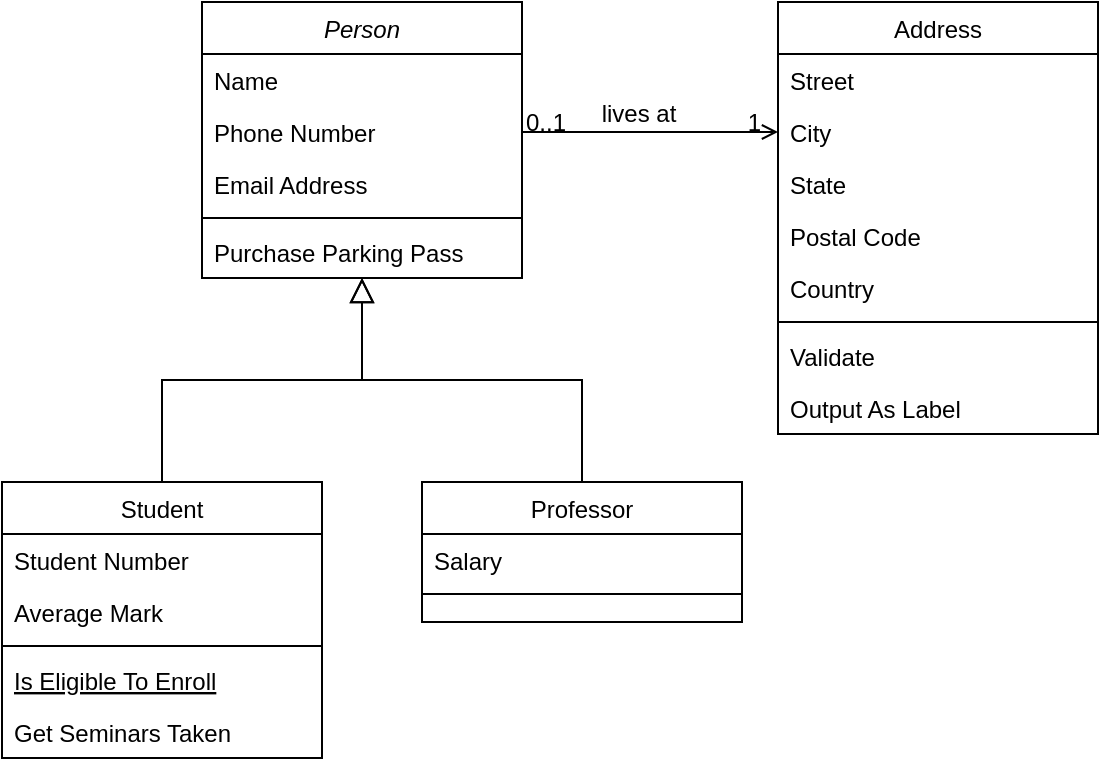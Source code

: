 <mxfile version="20.2.3" type="github" pages="3"><diagram id="C5RBs43oDa-KdzZeNtuy" name="Page-1"><mxGraphModel dx="768" dy="395" grid="1" gridSize="10" guides="1" tooltips="1" connect="1" arrows="1" fold="1" page="1" pageScale="1" pageWidth="827" pageHeight="1169" math="0" shadow="0"><root><mxCell id="WIyWlLk6GJQsqaUBKTNV-0"/><mxCell id="WIyWlLk6GJQsqaUBKTNV-1" parent="WIyWlLk6GJQsqaUBKTNV-0"/><mxCell id="zkfFHV4jXpPFQw0GAbJ--0" value="Person" style="swimlane;fontStyle=2;align=center;verticalAlign=top;childLayout=stackLayout;horizontal=1;startSize=26;horizontalStack=0;resizeParent=1;resizeLast=0;collapsible=1;marginBottom=0;rounded=0;shadow=0;strokeWidth=1;" parent="WIyWlLk6GJQsqaUBKTNV-1" vertex="1"><mxGeometry x="220" y="120" width="160" height="138" as="geometry"><mxRectangle x="230" y="140" width="160" height="26" as="alternateBounds"/></mxGeometry></mxCell><mxCell id="zkfFHV4jXpPFQw0GAbJ--1" value="Name" style="text;align=left;verticalAlign=top;spacingLeft=4;spacingRight=4;overflow=hidden;rotatable=0;points=[[0,0.5],[1,0.5]];portConstraint=eastwest;" parent="zkfFHV4jXpPFQw0GAbJ--0" vertex="1"><mxGeometry y="26" width="160" height="26" as="geometry"/></mxCell><mxCell id="zkfFHV4jXpPFQw0GAbJ--2" value="Phone Number" style="text;align=left;verticalAlign=top;spacingLeft=4;spacingRight=4;overflow=hidden;rotatable=0;points=[[0,0.5],[1,0.5]];portConstraint=eastwest;rounded=0;shadow=0;html=0;" parent="zkfFHV4jXpPFQw0GAbJ--0" vertex="1"><mxGeometry y="52" width="160" height="26" as="geometry"/></mxCell><mxCell id="zkfFHV4jXpPFQw0GAbJ--3" value="Email Address" style="text;align=left;verticalAlign=top;spacingLeft=4;spacingRight=4;overflow=hidden;rotatable=0;points=[[0,0.5],[1,0.5]];portConstraint=eastwest;rounded=0;shadow=0;html=0;" parent="zkfFHV4jXpPFQw0GAbJ--0" vertex="1"><mxGeometry y="78" width="160" height="26" as="geometry"/></mxCell><mxCell id="zkfFHV4jXpPFQw0GAbJ--4" value="" style="line;html=1;strokeWidth=1;align=left;verticalAlign=middle;spacingTop=-1;spacingLeft=3;spacingRight=3;rotatable=0;labelPosition=right;points=[];portConstraint=eastwest;" parent="zkfFHV4jXpPFQw0GAbJ--0" vertex="1"><mxGeometry y="104" width="160" height="8" as="geometry"/></mxCell><mxCell id="zkfFHV4jXpPFQw0GAbJ--5" value="Purchase Parking Pass" style="text;align=left;verticalAlign=top;spacingLeft=4;spacingRight=4;overflow=hidden;rotatable=0;points=[[0,0.5],[1,0.5]];portConstraint=eastwest;" parent="zkfFHV4jXpPFQw0GAbJ--0" vertex="1"><mxGeometry y="112" width="160" height="26" as="geometry"/></mxCell><mxCell id="zkfFHV4jXpPFQw0GAbJ--6" value="Student" style="swimlane;fontStyle=0;align=center;verticalAlign=top;childLayout=stackLayout;horizontal=1;startSize=26;horizontalStack=0;resizeParent=1;resizeLast=0;collapsible=1;marginBottom=0;rounded=0;shadow=0;strokeWidth=1;" parent="WIyWlLk6GJQsqaUBKTNV-1" vertex="1"><mxGeometry x="120" y="360" width="160" height="138" as="geometry"><mxRectangle x="130" y="380" width="160" height="26" as="alternateBounds"/></mxGeometry></mxCell><mxCell id="zkfFHV4jXpPFQw0GAbJ--7" value="Student Number" style="text;align=left;verticalAlign=top;spacingLeft=4;spacingRight=4;overflow=hidden;rotatable=0;points=[[0,0.5],[1,0.5]];portConstraint=eastwest;" parent="zkfFHV4jXpPFQw0GAbJ--6" vertex="1"><mxGeometry y="26" width="160" height="26" as="geometry"/></mxCell><mxCell id="zkfFHV4jXpPFQw0GAbJ--8" value="Average Mark" style="text;align=left;verticalAlign=top;spacingLeft=4;spacingRight=4;overflow=hidden;rotatable=0;points=[[0,0.5],[1,0.5]];portConstraint=eastwest;rounded=0;shadow=0;html=0;" parent="zkfFHV4jXpPFQw0GAbJ--6" vertex="1"><mxGeometry y="52" width="160" height="26" as="geometry"/></mxCell><mxCell id="zkfFHV4jXpPFQw0GAbJ--9" value="" style="line;html=1;strokeWidth=1;align=left;verticalAlign=middle;spacingTop=-1;spacingLeft=3;spacingRight=3;rotatable=0;labelPosition=right;points=[];portConstraint=eastwest;" parent="zkfFHV4jXpPFQw0GAbJ--6" vertex="1"><mxGeometry y="78" width="160" height="8" as="geometry"/></mxCell><mxCell id="zkfFHV4jXpPFQw0GAbJ--10" value="Is Eligible To Enroll" style="text;align=left;verticalAlign=top;spacingLeft=4;spacingRight=4;overflow=hidden;rotatable=0;points=[[0,0.5],[1,0.5]];portConstraint=eastwest;fontStyle=4" parent="zkfFHV4jXpPFQw0GAbJ--6" vertex="1"><mxGeometry y="86" width="160" height="26" as="geometry"/></mxCell><mxCell id="zkfFHV4jXpPFQw0GAbJ--11" value="Get Seminars Taken" style="text;align=left;verticalAlign=top;spacingLeft=4;spacingRight=4;overflow=hidden;rotatable=0;points=[[0,0.5],[1,0.5]];portConstraint=eastwest;" parent="zkfFHV4jXpPFQw0GAbJ--6" vertex="1"><mxGeometry y="112" width="160" height="26" as="geometry"/></mxCell><mxCell id="zkfFHV4jXpPFQw0GAbJ--12" value="" style="endArrow=block;endSize=10;endFill=0;shadow=0;strokeWidth=1;rounded=0;edgeStyle=elbowEdgeStyle;elbow=vertical;" parent="WIyWlLk6GJQsqaUBKTNV-1" source="zkfFHV4jXpPFQw0GAbJ--6" target="zkfFHV4jXpPFQw0GAbJ--0" edge="1"><mxGeometry width="160" relative="1" as="geometry"><mxPoint x="200" y="203" as="sourcePoint"/><mxPoint x="200" y="203" as="targetPoint"/></mxGeometry></mxCell><mxCell id="zkfFHV4jXpPFQw0GAbJ--13" value="Professor" style="swimlane;fontStyle=0;align=center;verticalAlign=top;childLayout=stackLayout;horizontal=1;startSize=26;horizontalStack=0;resizeParent=1;resizeLast=0;collapsible=1;marginBottom=0;rounded=0;shadow=0;strokeWidth=1;" parent="WIyWlLk6GJQsqaUBKTNV-1" vertex="1"><mxGeometry x="330" y="360" width="160" height="70" as="geometry"><mxRectangle x="340" y="380" width="170" height="26" as="alternateBounds"/></mxGeometry></mxCell><mxCell id="zkfFHV4jXpPFQw0GAbJ--14" value="Salary" style="text;align=left;verticalAlign=top;spacingLeft=4;spacingRight=4;overflow=hidden;rotatable=0;points=[[0,0.5],[1,0.5]];portConstraint=eastwest;" parent="zkfFHV4jXpPFQw0GAbJ--13" vertex="1"><mxGeometry y="26" width="160" height="26" as="geometry"/></mxCell><mxCell id="zkfFHV4jXpPFQw0GAbJ--15" value="" style="line;html=1;strokeWidth=1;align=left;verticalAlign=middle;spacingTop=-1;spacingLeft=3;spacingRight=3;rotatable=0;labelPosition=right;points=[];portConstraint=eastwest;" parent="zkfFHV4jXpPFQw0GAbJ--13" vertex="1"><mxGeometry y="52" width="160" height="8" as="geometry"/></mxCell><mxCell id="zkfFHV4jXpPFQw0GAbJ--16" value="" style="endArrow=block;endSize=10;endFill=0;shadow=0;strokeWidth=1;rounded=0;edgeStyle=elbowEdgeStyle;elbow=vertical;" parent="WIyWlLk6GJQsqaUBKTNV-1" source="zkfFHV4jXpPFQw0GAbJ--13" target="zkfFHV4jXpPFQw0GAbJ--0" edge="1"><mxGeometry width="160" relative="1" as="geometry"><mxPoint x="210" y="373" as="sourcePoint"/><mxPoint x="310" y="271" as="targetPoint"/></mxGeometry></mxCell><mxCell id="zkfFHV4jXpPFQw0GAbJ--17" value="Address" style="swimlane;fontStyle=0;align=center;verticalAlign=top;childLayout=stackLayout;horizontal=1;startSize=26;horizontalStack=0;resizeParent=1;resizeLast=0;collapsible=1;marginBottom=0;rounded=0;shadow=0;strokeWidth=1;" parent="WIyWlLk6GJQsqaUBKTNV-1" vertex="1"><mxGeometry x="508" y="120" width="160" height="216" as="geometry"><mxRectangle x="550" y="140" width="160" height="26" as="alternateBounds"/></mxGeometry></mxCell><mxCell id="zkfFHV4jXpPFQw0GAbJ--18" value="Street" style="text;align=left;verticalAlign=top;spacingLeft=4;spacingRight=4;overflow=hidden;rotatable=0;points=[[0,0.5],[1,0.5]];portConstraint=eastwest;" parent="zkfFHV4jXpPFQw0GAbJ--17" vertex="1"><mxGeometry y="26" width="160" height="26" as="geometry"/></mxCell><mxCell id="zkfFHV4jXpPFQw0GAbJ--19" value="City" style="text;align=left;verticalAlign=top;spacingLeft=4;spacingRight=4;overflow=hidden;rotatable=0;points=[[0,0.5],[1,0.5]];portConstraint=eastwest;rounded=0;shadow=0;html=0;" parent="zkfFHV4jXpPFQw0GAbJ--17" vertex="1"><mxGeometry y="52" width="160" height="26" as="geometry"/></mxCell><mxCell id="zkfFHV4jXpPFQw0GAbJ--20" value="State" style="text;align=left;verticalAlign=top;spacingLeft=4;spacingRight=4;overflow=hidden;rotatable=0;points=[[0,0.5],[1,0.5]];portConstraint=eastwest;rounded=0;shadow=0;html=0;" parent="zkfFHV4jXpPFQw0GAbJ--17" vertex="1"><mxGeometry y="78" width="160" height="26" as="geometry"/></mxCell><mxCell id="zkfFHV4jXpPFQw0GAbJ--21" value="Postal Code" style="text;align=left;verticalAlign=top;spacingLeft=4;spacingRight=4;overflow=hidden;rotatable=0;points=[[0,0.5],[1,0.5]];portConstraint=eastwest;rounded=0;shadow=0;html=0;" parent="zkfFHV4jXpPFQw0GAbJ--17" vertex="1"><mxGeometry y="104" width="160" height="26" as="geometry"/></mxCell><mxCell id="zkfFHV4jXpPFQw0GAbJ--22" value="Country" style="text;align=left;verticalAlign=top;spacingLeft=4;spacingRight=4;overflow=hidden;rotatable=0;points=[[0,0.5],[1,0.5]];portConstraint=eastwest;rounded=0;shadow=0;html=0;" parent="zkfFHV4jXpPFQw0GAbJ--17" vertex="1"><mxGeometry y="130" width="160" height="26" as="geometry"/></mxCell><mxCell id="zkfFHV4jXpPFQw0GAbJ--23" value="" style="line;html=1;strokeWidth=1;align=left;verticalAlign=middle;spacingTop=-1;spacingLeft=3;spacingRight=3;rotatable=0;labelPosition=right;points=[];portConstraint=eastwest;" parent="zkfFHV4jXpPFQw0GAbJ--17" vertex="1"><mxGeometry y="156" width="160" height="8" as="geometry"/></mxCell><mxCell id="zkfFHV4jXpPFQw0GAbJ--24" value="Validate" style="text;align=left;verticalAlign=top;spacingLeft=4;spacingRight=4;overflow=hidden;rotatable=0;points=[[0,0.5],[1,0.5]];portConstraint=eastwest;" parent="zkfFHV4jXpPFQw0GAbJ--17" vertex="1"><mxGeometry y="164" width="160" height="26" as="geometry"/></mxCell><mxCell id="zkfFHV4jXpPFQw0GAbJ--25" value="Output As Label" style="text;align=left;verticalAlign=top;spacingLeft=4;spacingRight=4;overflow=hidden;rotatable=0;points=[[0,0.5],[1,0.5]];portConstraint=eastwest;" parent="zkfFHV4jXpPFQw0GAbJ--17" vertex="1"><mxGeometry y="190" width="160" height="26" as="geometry"/></mxCell><mxCell id="zkfFHV4jXpPFQw0GAbJ--26" value="" style="endArrow=open;shadow=0;strokeWidth=1;rounded=0;endFill=1;edgeStyle=elbowEdgeStyle;elbow=vertical;entryX=0;entryY=0.5;entryDx=0;entryDy=0;" parent="WIyWlLk6GJQsqaUBKTNV-1" source="zkfFHV4jXpPFQw0GAbJ--0" target="zkfFHV4jXpPFQw0GAbJ--19" edge="1"><mxGeometry x="0.5" y="41" relative="1" as="geometry"><mxPoint x="380" y="192" as="sourcePoint"/><mxPoint x="540" y="192" as="targetPoint"/><mxPoint x="-40" y="32" as="offset"/></mxGeometry></mxCell><mxCell id="zkfFHV4jXpPFQw0GAbJ--27" value="0..1" style="resizable=0;align=left;verticalAlign=bottom;labelBackgroundColor=none;fontSize=12;" parent="zkfFHV4jXpPFQw0GAbJ--26" connectable="0" vertex="1"><mxGeometry x="-1" relative="1" as="geometry"><mxPoint y="4" as="offset"/></mxGeometry></mxCell><mxCell id="zkfFHV4jXpPFQw0GAbJ--28" value="1" style="resizable=0;align=right;verticalAlign=bottom;labelBackgroundColor=none;fontSize=12;" parent="zkfFHV4jXpPFQw0GAbJ--26" connectable="0" vertex="1"><mxGeometry x="1" relative="1" as="geometry"><mxPoint x="-7" y="4" as="offset"/></mxGeometry></mxCell><mxCell id="zkfFHV4jXpPFQw0GAbJ--29" value="lives at" style="text;html=1;resizable=0;points=[];;align=center;verticalAlign=middle;labelBackgroundColor=none;rounded=0;shadow=0;strokeWidth=1;fontSize=12;" parent="zkfFHV4jXpPFQw0GAbJ--26" vertex="1" connectable="0"><mxGeometry x="0.5" y="49" relative="1" as="geometry"><mxPoint x="-38" y="40" as="offset"/></mxGeometry></mxCell></root></mxGraphModel></diagram><diagram id="ZD6DFtlL-ZESHrznIGLz" name="Singleton"><mxGraphModel dx="1490" dy="523" grid="1" gridSize="10" guides="1" tooltips="1" connect="1" arrows="1" fold="1" page="1" pageScale="1" pageWidth="827" pageHeight="1169" background="none" math="0" shadow="0"><root><mxCell id="0"/><mxCell id="1" parent="0"/><mxCell id="8QsqYQfBhwBoFaBJF0qV-10" value="SingletonDB" style="swimlane;fontStyle=0;align=center;verticalAlign=top;childLayout=stackLayout;horizontal=1;startSize=26;horizontalStack=0;resizeParent=1;resizeLast=0;collapsible=1;marginBottom=0;rounded=0;shadow=0;strokeWidth=1;" vertex="1" parent="1"><mxGeometry x="90" y="130" width="180" height="140" as="geometry"><mxRectangle x="-10" y="90" width="180" height="26" as="alternateBounds"/></mxGeometry></mxCell><mxCell id="8QsqYQfBhwBoFaBJF0qV-11" value="+ connection: Connection" style="text;align=left;verticalAlign=top;spacingLeft=4;spacingRight=4;overflow=hidden;rotatable=0;points=[[0,0.5],[1,0.5]];portConstraint=eastwest;" vertex="1" parent="8QsqYQfBhwBoFaBJF0qV-10"><mxGeometry y="26" width="180" height="24" as="geometry"/></mxCell><mxCell id="8QsqYQfBhwBoFaBJF0qV-12" value="" style="line;html=1;strokeWidth=1;align=left;verticalAlign=middle;spacingTop=-1;spacingLeft=3;spacingRight=3;rotatable=0;labelPosition=right;points=[];portConstraint=eastwest;" vertex="1" parent="8QsqYQfBhwBoFaBJF0qV-10"><mxGeometry y="50" width="180" height="8" as="geometry"/></mxCell><mxCell id="8QsqYQfBhwBoFaBJF0qV-13" value="- SingletonDB()" style="text;align=left;verticalAlign=top;spacingLeft=4;spacingRight=4;overflow=hidden;rotatable=0;points=[[0,0.5],[1,0.5]];portConstraint=eastwest;" vertex="1" parent="8QsqYQfBhwBoFaBJF0qV-10"><mxGeometry y="58" width="180" height="20" as="geometry"/></mxCell><mxCell id="EgOAhWPT0fsDFD75-pq3-1" style="edgeStyle=orthogonalEdgeStyle;rounded=0;orthogonalLoop=1;jettySize=auto;html=1;exitX=1;exitY=0.5;exitDx=0;exitDy=0;endArrow=open;endFill=0;" edge="1" parent="8QsqYQfBhwBoFaBJF0qV-10" source="8QsqYQfBhwBoFaBJF0qV-14"><mxGeometry relative="1" as="geometry"><mxPoint x="180" y="10" as="targetPoint"/><Array as="points"><mxPoint x="180" y="110"/><mxPoint x="270" y="110"/><mxPoint x="270" y="10"/><mxPoint x="180" y="10"/></Array></mxGeometry></mxCell><mxCell id="8QsqYQfBhwBoFaBJF0qV-14" value="+ getInstance(): Connection" style="text;align=left;verticalAlign=top;spacingLeft=4;spacingRight=4;overflow=hidden;rotatable=0;points=[[0,0.5],[1,0.5]];portConstraint=eastwest;" vertex="1" parent="8QsqYQfBhwBoFaBJF0qV-10"><mxGeometry y="78" width="180" height="26" as="geometry"/></mxCell><mxCell id="8QsqYQfBhwBoFaBJF0qV-15" value="+ qyery(String): void" style="text;align=left;verticalAlign=top;spacingLeft=4;spacingRight=4;overflow=hidden;rotatable=0;points=[[0,0.5],[1,0.5]];portConstraint=eastwest;" vertex="1" parent="8QsqYQfBhwBoFaBJF0qV-10"><mxGeometry y="104" width="180" height="26" as="geometry"/></mxCell></root></mxGraphModel></diagram><diagram id="QAmtzzWCP81K9fd31Nl3" name="Prototype"><mxGraphModel dx="2387" dy="697" grid="1" gridSize="10" guides="1" tooltips="1" connect="1" arrows="1" fold="1" page="0" pageScale="1" pageWidth="827" pageHeight="1169" math="0" shadow="0"><root><mxCell id="0"/><mxCell id="1" parent="0"/><mxCell id="ER7kpOh2NUuJ_rXaCPQg-1" value="Student" style="swimlane;fontStyle=0;align=center;verticalAlign=top;childLayout=stackLayout;horizontal=1;startSize=26;horizontalStack=0;resizeParent=1;resizeLast=0;collapsible=1;marginBottom=0;rounded=0;shadow=0;strokeWidth=1;" vertex="1" parent="1"><mxGeometry x="1110" y="110" width="320" height="390" as="geometry"><mxRectangle x="230" y="140" width="160" height="26" as="alternateBounds"/></mxGeometry></mxCell><mxCell id="ER7kpOh2NUuJ_rXaCPQg-2" value="- group: String" style="text;align=left;verticalAlign=top;spacingLeft=4;spacingRight=4;overflow=hidden;rotatable=0;points=[[0,0.5],[1,0.5]];portConstraint=eastwest;" vertex="1" parent="ER7kpOh2NUuJ_rXaCPQg-1"><mxGeometry y="26" width="320" height="26" as="geometry"/></mxCell><mxCell id="ER7kpOh2NUuJ_rXaCPQg-3" value="- faculty: String" style="text;align=left;verticalAlign=top;spacingLeft=4;spacingRight=4;overflow=hidden;rotatable=0;points=[[0,0.5],[1,0.5]];portConstraint=eastwest;rounded=0;shadow=0;html=0;" vertex="1" parent="ER7kpOh2NUuJ_rXaCPQg-1"><mxGeometry y="52" width="320" height="26" as="geometry"/></mxCell><mxCell id="ER7kpOh2NUuJ_rXaCPQg-5" value="" style="line;html=1;strokeWidth=1;align=left;verticalAlign=middle;spacingTop=-1;spacingLeft=3;spacingRight=3;rotatable=0;labelPosition=right;points=[];portConstraint=eastwest;" vertex="1" parent="ER7kpOh2NUuJ_rXaCPQg-1"><mxGeometry y="78" width="320" height="8" as="geometry"/></mxCell><mxCell id="ER7kpOh2NUuJ_rXaCPQg-6" value="+ clone(): Student" style="text;align=left;verticalAlign=top;spacingLeft=4;spacingRight=4;overflow=hidden;rotatable=0;points=[[0,0.5],[1,0.5]];portConstraint=eastwest;" vertex="1" parent="ER7kpOh2NUuJ_rXaCPQg-1"><mxGeometry y="86" width="320" height="26" as="geometry"/></mxCell><mxCell id="LNgilAPW_11R-ZjtYta1-20" value="+ setGroup(group: String): void" style="text;align=left;verticalAlign=top;spacingLeft=4;spacingRight=4;overflow=hidden;rotatable=0;points=[[0,0.5],[1,0.5]];portConstraint=eastwest;" vertex="1" parent="ER7kpOh2NUuJ_rXaCPQg-1"><mxGeometry y="112" width="320" height="26" as="geometry"/></mxCell><mxCell id="LNgilAPW_11R-ZjtYta1-21" value="+ getGroup(): String" style="text;align=left;verticalAlign=top;spacingLeft=4;spacingRight=4;overflow=hidden;rotatable=0;points=[[0,0.5],[1,0.5]];portConstraint=eastwest;" vertex="1" parent="ER7kpOh2NUuJ_rXaCPQg-1"><mxGeometry y="138" width="320" height="26" as="geometry"/></mxCell><mxCell id="LNgilAPW_11R-ZjtYta1-22" value="+ setFaculty(faculty: String): void" style="text;align=left;verticalAlign=top;spacingLeft=4;spacingRight=4;overflow=hidden;rotatable=0;points=[[0,0.5],[1,0.5]];portConstraint=eastwest;" vertex="1" parent="ER7kpOh2NUuJ_rXaCPQg-1"><mxGeometry y="164" width="320" height="26" as="geometry"/></mxCell><mxCell id="LNgilAPW_11R-ZjtYta1-23" value="+ getFaculty(): String" style="text;align=left;verticalAlign=top;spacingLeft=4;spacingRight=4;overflow=hidden;rotatable=0;points=[[0,0.5],[1,0.5]];portConstraint=eastwest;" vertex="1" parent="ER7kpOh2NUuJ_rXaCPQg-1"><mxGeometry y="190" width="320" height="26" as="geometry"/></mxCell><mxCell id="LNgilAPW_11R-ZjtYta1-26" value="+ toSringUser(): void" style="text;align=left;verticalAlign=top;spacingLeft=4;spacingRight=4;overflow=hidden;rotatable=0;points=[[0,0.5],[1,0.5]];portConstraint=eastwest;" vertex="1" parent="ER7kpOh2NUuJ_rXaCPQg-1"><mxGeometry y="216" width="320" height="26" as="geometry"/></mxCell><mxCell id="LNgilAPW_11R-ZjtYta1-25" value="~ Student(source: Student)" style="text;align=left;verticalAlign=top;spacingLeft=4;spacingRight=4;overflow=hidden;rotatable=0;points=[[0,0.5],[1,0.5]];portConstraint=eastwest;fontStyle=0" vertex="1" parent="ER7kpOh2NUuJ_rXaCPQg-1"><mxGeometry y="242" width="320" height="26" as="geometry"/></mxCell><mxCell id="LNgilAPW_11R-ZjtYta1-24" value="+ Student()" style="text;align=left;verticalAlign=top;spacingLeft=4;spacingRight=4;overflow=hidden;rotatable=0;points=[[0,0.5],[1,0.5]];portConstraint=eastwest;" vertex="1" parent="ER7kpOh2NUuJ_rXaCPQg-1"><mxGeometry y="268" width="320" height="26" as="geometry"/></mxCell><mxCell id="LNgilAPW_11R-ZjtYta1-27" value="+ Student(id: int, name: String, surname: String, birthYear:&#10; int, university: String, accessGrade: int, library: Library,&#10; faculty: String, group: String)" style="text;align=left;verticalAlign=top;spacingLeft=4;spacingRight=4;overflow=hidden;rotatable=0;points=[[0,0.5],[1,0.5]];portConstraint=eastwest;" vertex="1" parent="ER7kpOh2NUuJ_rXaCPQg-1"><mxGeometry y="294" width="320" height="46" as="geometry"/></mxCell><mxCell id="LNgilAPW_11R-ZjtYta1-29" value="+ Student(name: String, surname: String, birthYear: int, &#10;university: String, accessGrade: int, library: Library, &#10;faculty: String, group: String)" style="text;align=left;verticalAlign=top;spacingLeft=4;spacingRight=4;overflow=hidden;rotatable=0;points=[[0,0.5],[1,0.5]];portConstraint=eastwest;" vertex="1" parent="ER7kpOh2NUuJ_rXaCPQg-1"><mxGeometry y="340" width="320" height="50" as="geometry"/></mxCell><mxCell id="ER7kpOh2NUuJ_rXaCPQg-18" value="User" style="swimlane;fontStyle=2;align=center;verticalAlign=top;childLayout=stackLayout;horizontal=1;startSize=26;horizontalStack=0;resizeParent=1;resizeLast=0;collapsible=1;marginBottom=0;rounded=0;shadow=0;strokeWidth=1;" vertex="1" parent="1"><mxGeometry x="430" y="20" width="610" height="860" as="geometry"><mxRectangle x="310" y="81" width="160" height="409" as="alternateBounds"/></mxGeometry></mxCell><mxCell id="ER7kpOh2NUuJ_rXaCPQg-19" value="- books: ArrayList&lt;Book&gt; " style="text;align=left;verticalAlign=top;spacingLeft=4;spacingRight=4;overflow=hidden;rotatable=0;points=[[0,0.5],[1,0.5]];portConstraint=eastwest;" vertex="1" parent="ER7kpOh2NUuJ_rXaCPQg-18"><mxGeometry y="26" width="610" height="26" as="geometry"/></mxCell><mxCell id="ER7kpOh2NUuJ_rXaCPQg-20" value="- library: Library" style="text;align=left;verticalAlign=top;spacingLeft=4;spacingRight=4;overflow=hidden;rotatable=0;points=[[0,0.5],[1,0.5]];portConstraint=eastwest;rounded=0;shadow=0;html=0;" vertex="1" parent="ER7kpOh2NUuJ_rXaCPQg-18"><mxGeometry y="52" width="610" height="26" as="geometry"/></mxCell><mxCell id="ER7kpOh2NUuJ_rXaCPQg-21" value="- accessGrade: int" style="text;align=left;verticalAlign=top;spacingLeft=4;spacingRight=4;overflow=hidden;rotatable=0;points=[[0,0.5],[1,0.5]];portConstraint=eastwest;rounded=0;shadow=0;html=0;" vertex="1" parent="ER7kpOh2NUuJ_rXaCPQg-18"><mxGeometry y="78" width="610" height="26" as="geometry"/></mxCell><mxCell id="ER7kpOh2NUuJ_rXaCPQg-22" value="- birthYear: int" style="text;align=left;verticalAlign=top;spacingLeft=4;spacingRight=4;overflow=hidden;rotatable=0;points=[[0,0.5],[1,0.5]];portConstraint=eastwest;rounded=0;shadow=0;html=0;" vertex="1" parent="ER7kpOh2NUuJ_rXaCPQg-18"><mxGeometry y="104" width="610" height="26" as="geometry"/></mxCell><mxCell id="ER7kpOh2NUuJ_rXaCPQg-23" value="- surname: String" style="text;align=left;verticalAlign=top;spacingLeft=4;spacingRight=4;overflow=hidden;rotatable=0;points=[[0,0.5],[1,0.5]];portConstraint=eastwest;rounded=0;shadow=0;html=0;" vertex="1" parent="ER7kpOh2NUuJ_rXaCPQg-18"><mxGeometry y="130" width="610" height="26" as="geometry"/></mxCell><mxCell id="ER7kpOh2NUuJ_rXaCPQg-25" value="- name: String" style="text;align=left;verticalAlign=top;spacingLeft=4;spacingRight=4;overflow=hidden;rotatable=0;points=[[0,0.5],[1,0.5]];portConstraint=eastwest;" vertex="1" parent="ER7kpOh2NUuJ_rXaCPQg-18"><mxGeometry y="156" width="610" height="26" as="geometry"/></mxCell><mxCell id="ER7kpOh2NUuJ_rXaCPQg-26" value="- id: int" style="text;align=left;verticalAlign=top;spacingLeft=4;spacingRight=4;overflow=hidden;rotatable=0;points=[[0,0.5],[1,0.5]];portConstraint=eastwest;" vertex="1" parent="ER7kpOh2NUuJ_rXaCPQg-18"><mxGeometry y="182" width="610" height="26" as="geometry"/></mxCell><mxCell id="ER7kpOh2NUuJ_rXaCPQg-24" value="" style="line;html=1;strokeWidth=1;align=left;verticalAlign=middle;spacingTop=-1;spacingLeft=3;spacingRight=3;rotatable=0;labelPosition=right;points=[];portConstraint=eastwest;" vertex="1" parent="ER7kpOh2NUuJ_rXaCPQg-18"><mxGeometry y="208" width="610" height="8" as="geometry"/></mxCell><mxCell id="LNgilAPW_11R-ZjtYta1-15" value="+ clone(): User" style="text;align=left;verticalAlign=top;spacingLeft=4;spacingRight=4;overflow=hidden;rotatable=0;points=[[0,0.5],[1,0.5]];portConstraint=eastwest;" vertex="1" parent="ER7kpOh2NUuJ_rXaCPQg-18"><mxGeometry y="216" width="610" height="26" as="geometry"/></mxCell><mxCell id="LNgilAPW_11R-ZjtYta1-59" value="+ setBooks(books: ArrayList&lt;Book&gt;): void&#10; " style="text;align=left;verticalAlign=top;spacingLeft=4;spacingRight=4;overflow=hidden;rotatable=0;points=[[0,0.5],[1,0.5]];portConstraint=eastwest;" vertex="1" parent="ER7kpOh2NUuJ_rXaCPQg-18"><mxGeometry y="242" width="610" height="26" as="geometry"/></mxCell><mxCell id="LNgilAPW_11R-ZjtYta1-60" value="+ getBooksID(): String" style="text;align=left;verticalAlign=top;spacingLeft=4;spacingRight=4;overflow=hidden;rotatable=0;points=[[0,0.5],[1,0.5]];portConstraint=eastwest;" vertex="1" parent="ER7kpOh2NUuJ_rXaCPQg-18"><mxGeometry y="268" width="610" height="26" as="geometry"/></mxCell><mxCell id="LNgilAPW_11R-ZjtYta1-14" value="+ setLibrary( library: Library): void" style="text;align=left;verticalAlign=top;spacingLeft=4;spacingRight=4;overflow=hidden;rotatable=0;points=[[0,0.5],[1,0.5]];portConstraint=eastwest;" vertex="1" parent="ER7kpOh2NUuJ_rXaCPQg-18"><mxGeometry y="294" width="610" height="26" as="geometry"/></mxCell><mxCell id="LNgilAPW_11R-ZjtYta1-65" value="+ getLibrary(): Library" style="text;align=left;verticalAlign=top;spacingLeft=4;spacingRight=4;overflow=hidden;rotatable=0;points=[[0,0.5],[1,0.5]];portConstraint=eastwest;" vertex="1" parent="ER7kpOh2NUuJ_rXaCPQg-18"><mxGeometry y="320" width="610" height="26" as="geometry"/></mxCell><mxCell id="LNgilAPW_11R-ZjtYta1-63" value="+ setAccessGrade(accessGrade: int): void" style="text;align=left;verticalAlign=top;spacingLeft=4;spacingRight=4;overflow=hidden;rotatable=0;points=[[0,0.5],[1,0.5]];portConstraint=eastwest;" vertex="1" parent="ER7kpOh2NUuJ_rXaCPQg-18"><mxGeometry y="346" width="610" height="26" as="geometry"/></mxCell><mxCell id="LNgilAPW_11R-ZjtYta1-64" value="+ getAccessGrade(): int" style="text;align=left;verticalAlign=top;spacingLeft=4;spacingRight=4;overflow=hidden;rotatable=0;points=[[0,0.5],[1,0.5]];portConstraint=eastwest;" vertex="1" parent="ER7kpOh2NUuJ_rXaCPQg-18"><mxGeometry y="372" width="610" height="26" as="geometry"/></mxCell><mxCell id="LNgilAPW_11R-ZjtYta1-61" value="+ setUniversity(university: String): void" style="text;align=left;verticalAlign=top;spacingLeft=4;spacingRight=4;overflow=hidden;rotatable=0;points=[[0,0.5],[1,0.5]];portConstraint=eastwest;" vertex="1" parent="ER7kpOh2NUuJ_rXaCPQg-18"><mxGeometry y="398" width="610" height="26" as="geometry"/></mxCell><mxCell id="LNgilAPW_11R-ZjtYta1-78" value="+ getUniversity(): String" style="text;align=left;verticalAlign=top;spacingLeft=4;spacingRight=4;overflow=hidden;rotatable=0;points=[[0,0.5],[1,0.5]];portConstraint=eastwest;" vertex="1" parent="ER7kpOh2NUuJ_rXaCPQg-18"><mxGeometry y="424" width="610" height="26" as="geometry"/></mxCell><mxCell id="LNgilAPW_11R-ZjtYta1-79" value="+ setBirthYear(birthYear: int): void" style="text;align=left;verticalAlign=top;spacingLeft=4;spacingRight=4;overflow=hidden;rotatable=0;points=[[0,0.5],[1,0.5]];portConstraint=eastwest;" vertex="1" parent="ER7kpOh2NUuJ_rXaCPQg-18"><mxGeometry y="450" width="610" height="26" as="geometry"/></mxCell><mxCell id="LNgilAPW_11R-ZjtYta1-16" value="+ getBirthYear(): int" style="text;align=left;verticalAlign=top;spacingLeft=4;spacingRight=4;overflow=hidden;rotatable=0;points=[[0,0.5],[1,0.5]];portConstraint=eastwest;" vertex="1" parent="ER7kpOh2NUuJ_rXaCPQg-18"><mxGeometry y="476" width="610" height="26" as="geometry"/></mxCell><mxCell id="LNgilAPW_11R-ZjtYta1-76" value="+ setSurname(surname: String): void" style="text;align=left;verticalAlign=top;spacingLeft=4;spacingRight=4;overflow=hidden;rotatable=0;points=[[0,0.5],[1,0.5]];portConstraint=eastwest;" vertex="1" parent="ER7kpOh2NUuJ_rXaCPQg-18"><mxGeometry y="502" width="610" height="26" as="geometry"/></mxCell><mxCell id="LNgilAPW_11R-ZjtYta1-17" value="+ getSurname(): String" style="text;align=left;verticalAlign=top;spacingLeft=4;spacingRight=4;overflow=hidden;rotatable=0;points=[[0,0.5],[1,0.5]];portConstraint=eastwest;" vertex="1" parent="ER7kpOh2NUuJ_rXaCPQg-18"><mxGeometry y="528" width="610" height="26" as="geometry"/></mxCell><mxCell id="LNgilAPW_11R-ZjtYta1-75" value="+ setName(name: String): void" style="text;align=left;verticalAlign=top;spacingLeft=4;spacingRight=4;overflow=hidden;rotatable=0;points=[[0,0.5],[1,0.5]];portConstraint=eastwest;" vertex="1" parent="ER7kpOh2NUuJ_rXaCPQg-18"><mxGeometry y="554" width="610" height="26" as="geometry"/></mxCell><mxCell id="LNgilAPW_11R-ZjtYta1-74" value=" + getName(): String" style="text;align=left;verticalAlign=top;spacingLeft=4;spacingRight=4;overflow=hidden;rotatable=0;points=[[0,0.5],[1,0.5]];portConstraint=eastwest;" vertex="1" parent="ER7kpOh2NUuJ_rXaCPQg-18"><mxGeometry y="580" width="610" height="26" as="geometry"/></mxCell><mxCell id="LNgilAPW_11R-ZjtYta1-18" value="+ setId(id: int): void" style="text;align=left;verticalAlign=top;spacingLeft=4;spacingRight=4;overflow=hidden;rotatable=0;points=[[0,0.5],[1,0.5]];portConstraint=eastwest;" vertex="1" parent="ER7kpOh2NUuJ_rXaCPQg-18"><mxGeometry y="606" width="610" height="26" as="geometry"/></mxCell><mxCell id="LNgilAPW_11R-ZjtYta1-30" value="+ getId(): int" style="text;align=left;verticalAlign=top;spacingLeft=4;spacingRight=4;overflow=hidden;rotatable=0;points=[[0,0.5],[1,0.5]];portConstraint=eastwest;" vertex="1" parent="ER7kpOh2NUuJ_rXaCPQg-18"><mxGeometry y="632" width="610" height="26" as="geometry"/></mxCell><mxCell id="LNgilAPW_11R-ZjtYta1-69" value="+ readBook(book: Book): void" style="text;align=left;verticalAlign=top;spacingLeft=4;spacingRight=4;overflow=hidden;rotatable=0;points=[[0,0.5],[1,0.5]];portConstraint=eastwest;" vertex="1" parent="ER7kpOh2NUuJ_rXaCPQg-18"><mxGeometry y="658" width="610" height="26" as="geometry"/></mxCell><mxCell id="LNgilAPW_11R-ZjtYta1-70" value="+ stringToBooks(strBooks: String): ArrayList&lt;Book&gt;&#10; " style="text;align=left;verticalAlign=top;spacingLeft=4;spacingRight=4;overflow=hidden;rotatable=0;points=[[0,0.5],[1,0.5]];portConstraint=eastwest;" vertex="1" parent="ER7kpOh2NUuJ_rXaCPQg-18"><mxGeometry y="684" width="610" height="26" as="geometry"/></mxCell><mxCell id="LNgilAPW_11R-ZjtYta1-73" value="+ goToLibrary(): void" style="text;align=left;verticalAlign=top;spacingLeft=4;spacingRight=4;overflow=hidden;rotatable=0;points=[[0,0.5],[1,0.5]];portConstraint=eastwest;" vertex="1" parent="ER7kpOh2NUuJ_rXaCPQg-18"><mxGeometry y="710" width="610" height="26" as="geometry"/></mxCell><mxCell id="LNgilAPW_11R-ZjtYta1-72" value="+ toStringUser(): void" style="text;align=left;verticalAlign=top;spacingLeft=4;spacingRight=4;overflow=hidden;rotatable=0;points=[[0,0.5],[1,0.5]];portConstraint=eastwest;" vertex="1" parent="ER7kpOh2NUuJ_rXaCPQg-18"><mxGeometry y="736" width="610" height="26" as="geometry"/></mxCell><mxCell id="LNgilAPW_11R-ZjtYta1-68" value="+ User(source: User)" style="text;align=left;verticalAlign=top;spacingLeft=4;spacingRight=4;overflow=hidden;rotatable=0;points=[[0,0.5],[1,0.5]];portConstraint=eastwest;" vertex="1" parent="ER7kpOh2NUuJ_rXaCPQg-18"><mxGeometry y="762" width="610" height="26" as="geometry"/></mxCell><mxCell id="LNgilAPW_11R-ZjtYta1-71" value="+ User( id: int, name: String, surname: String, birthYear: int, university: String, accessGrade: int, library: Library)" style="text;align=left;verticalAlign=top;spacingLeft=4;spacingRight=4;overflow=hidden;rotatable=0;points=[[0,0.5],[1,0.5]];portConstraint=eastwest;" vertex="1" parent="ER7kpOh2NUuJ_rXaCPQg-18"><mxGeometry y="788" width="610" height="22" as="geometry"/></mxCell><mxCell id="LNgilAPW_11R-ZjtYta1-67" value="+ User( name: String, surname: String, birthYear: int, university: String, accessGrade: int, library: Library)" style="text;align=left;verticalAlign=top;spacingLeft=4;spacingRight=4;overflow=hidden;rotatable=0;points=[[0,0.5],[1,0.5]];portConstraint=eastwest;" vertex="1" parent="ER7kpOh2NUuJ_rXaCPQg-18"><mxGeometry y="810" width="610" height="18" as="geometry"/></mxCell><mxCell id="LNgilAPW_11R-ZjtYta1-66" value="+ User()" style="text;align=left;verticalAlign=top;spacingLeft=4;spacingRight=4;overflow=hidden;rotatable=0;points=[[0,0.5],[1,0.5]];portConstraint=eastwest;" vertex="1" parent="ER7kpOh2NUuJ_rXaCPQg-18"><mxGeometry y="828" width="610" height="26" as="geometry"/></mxCell><mxCell id="OY_7GIVSawIxBDgQrx9P-1" value="Library" style="swimlane;fontStyle=0;align=center;verticalAlign=top;childLayout=stackLayout;horizontal=1;startSize=26;horizontalStack=0;resizeParent=1;resizeLast=0;collapsible=1;marginBottom=0;rounded=0;shadow=0;strokeWidth=1;" vertex="1" parent="1"><mxGeometry x="-60" y="20" width="420" height="762" as="geometry"><mxRectangle x="130" y="380" width="160" height="26" as="alternateBounds"/></mxGeometry></mxCell><mxCell id="OY_7GIVSawIxBDgQrx9P-2" value="+ detele: Command" style="text;align=left;verticalAlign=top;spacingLeft=4;spacingRight=4;overflow=hidden;rotatable=0;points=[[0,0.5],[1,0.5]];portConstraint=eastwest;" vertex="1" parent="OY_7GIVSawIxBDgQrx9P-1"><mxGeometry y="26" width="420" height="26" as="geometry"/></mxCell><mxCell id="OY_7GIVSawIxBDgQrx9P-3" value="+ select: SelectCommand" style="text;align=left;verticalAlign=top;spacingLeft=4;spacingRight=4;overflow=hidden;rotatable=0;points=[[0,0.5],[1,0.5]];portConstraint=eastwest;rounded=0;shadow=0;html=0;" vertex="1" parent="OY_7GIVSawIxBDgQrx9P-1"><mxGeometry y="52" width="420" height="26" as="geometry"/></mxCell><mxCell id="LNgilAPW_11R-ZjtYta1-32" value="+ update: UpdateCommand" style="text;align=left;verticalAlign=top;spacingLeft=4;spacingRight=4;overflow=hidden;rotatable=0;points=[[0,0.5],[1,0.5]];portConstraint=eastwest;rounded=0;shadow=0;html=0;" vertex="1" parent="OY_7GIVSawIxBDgQrx9P-1"><mxGeometry y="78" width="420" height="26" as="geometry"/></mxCell><mxCell id="LNgilAPW_11R-ZjtYta1-33" value="+ insert: Command" style="text;align=left;verticalAlign=top;spacingLeft=4;spacingRight=4;overflow=hidden;rotatable=0;points=[[0,0.5],[1,0.5]];portConstraint=eastwest;rounded=0;shadow=0;html=0;" vertex="1" parent="OY_7GIVSawIxBDgQrx9P-1"><mxGeometry y="104" width="420" height="26" as="geometry"/></mxCell><mxCell id="LNgilAPW_11R-ZjtYta1-34" value="+ book: ArrayList&lt;Book&gt; " style="text;align=left;verticalAlign=top;spacingLeft=4;spacingRight=4;overflow=hidden;rotatable=0;points=[[0,0.5],[1,0.5]];portConstraint=eastwest;rounded=0;shadow=0;html=0;" vertex="1" parent="OY_7GIVSawIxBDgQrx9P-1"><mxGeometry y="130" width="420" height="26" as="geometry"/></mxCell><mxCell id="LNgilAPW_11R-ZjtYta1-36" value="+ workTracker: WorkTracker" style="text;align=left;verticalAlign=top;spacingLeft=4;spacingRight=4;overflow=hidden;rotatable=0;points=[[0,0.5],[1,0.5]];portConstraint=eastwest;rounded=0;shadow=0;html=0;" vertex="1" parent="OY_7GIVSawIxBDgQrx9P-1"><mxGeometry y="156" width="420" height="26" as="geometry"/></mxCell><mxCell id="LNgilAPW_11R-ZjtYta1-35" value="+ nrBooks: int" style="text;align=left;verticalAlign=top;spacingLeft=4;spacingRight=4;overflow=hidden;rotatable=0;points=[[0,0.5],[1,0.5]];portConstraint=eastwest;rounded=0;shadow=0;html=0;" vertex="1" parent="OY_7GIVSawIxBDgQrx9P-1"><mxGeometry y="182" width="420" height="26" as="geometry"/></mxCell><mxCell id="LNgilAPW_11R-ZjtYta1-38" value="+ nrUsers: int" style="text;align=left;verticalAlign=top;spacingLeft=4;spacingRight=4;overflow=hidden;rotatable=0;points=[[0,0.5],[1,0.5]];portConstraint=eastwest;rounded=0;shadow=0;html=0;" vertex="1" parent="OY_7GIVSawIxBDgQrx9P-1"><mxGeometry y="208" width="420" height="26" as="geometry"/></mxCell><mxCell id="LNgilAPW_11R-ZjtYta1-37" value="+ location: String" style="text;align=left;verticalAlign=top;spacingLeft=4;spacingRight=4;overflow=hidden;rotatable=0;points=[[0,0.5],[1,0.5]];portConstraint=eastwest;rounded=0;shadow=0;html=0;" vertex="1" parent="OY_7GIVSawIxBDgQrx9P-1"><mxGeometry y="234" width="420" height="26" as="geometry"/></mxCell><mxCell id="LNgilAPW_11R-ZjtYta1-40" value="+ name: String" style="text;align=left;verticalAlign=top;spacingLeft=4;spacingRight=4;overflow=hidden;rotatable=0;points=[[0,0.5],[1,0.5]];portConstraint=eastwest;rounded=0;shadow=0;html=0;" vertex="1" parent="OY_7GIVSawIxBDgQrx9P-1"><mxGeometry y="260" width="420" height="26" as="geometry"/></mxCell><mxCell id="LNgilAPW_11R-ZjtYta1-39" value="+ id: int" style="text;align=left;verticalAlign=top;spacingLeft=4;spacingRight=4;overflow=hidden;rotatable=0;points=[[0,0.5],[1,0.5]];portConstraint=eastwest;rounded=0;shadow=0;html=0;" vertex="1" parent="OY_7GIVSawIxBDgQrx9P-1"><mxGeometry y="286" width="420" height="26" as="geometry"/></mxCell><mxCell id="OY_7GIVSawIxBDgQrx9P-4" value="" style="line;html=1;strokeWidth=1;align=left;verticalAlign=middle;spacingTop=-1;spacingLeft=3;spacingRight=3;rotatable=0;labelPosition=right;points=[];portConstraint=eastwest;" vertex="1" parent="OY_7GIVSawIxBDgQrx9P-1"><mxGeometry y="312" width="420" height="8" as="geometry"/></mxCell><mxCell id="OY_7GIVSawIxBDgQrx9P-6" value="+ giveBook(book: Book, user: User): void" style="text;align=left;verticalAlign=top;spacingLeft=4;spacingRight=4;overflow=hidden;rotatable=0;points=[[0,0.5],[1,0.5]];portConstraint=eastwest;" vertex="1" parent="OY_7GIVSawIxBDgQrx9P-1"><mxGeometry y="320" width="420" height="26" as="geometry"/></mxCell><mxCell id="LNgilAPW_11R-ZjtYta1-41" value="+ setLocation(location: String): void" style="text;align=left;verticalAlign=top;spacingLeft=4;spacingRight=4;overflow=hidden;rotatable=0;points=[[0,0.5],[1,0.5]];portConstraint=eastwest;" vertex="1" parent="OY_7GIVSawIxBDgQrx9P-1"><mxGeometry y="346" width="420" height="26" as="geometry"/></mxCell><mxCell id="LNgilAPW_11R-ZjtYta1-43" value="+ getLocation(): String" style="text;align=left;verticalAlign=top;spacingLeft=4;spacingRight=4;overflow=hidden;rotatable=0;points=[[0,0.5],[1,0.5]];portConstraint=eastwest;" vertex="1" parent="OY_7GIVSawIxBDgQrx9P-1"><mxGeometry y="372" width="420" height="26" as="geometry"/></mxCell><mxCell id="LNgilAPW_11R-ZjtYta1-42" value="+ setNrBooks(): void" style="text;align=left;verticalAlign=top;spacingLeft=4;spacingRight=4;overflow=hidden;rotatable=0;points=[[0,0.5],[1,0.5]];portConstraint=eastwest;" vertex="1" parent="OY_7GIVSawIxBDgQrx9P-1"><mxGeometry y="398" width="420" height="26" as="geometry"/></mxCell><mxCell id="LNgilAPW_11R-ZjtYta1-46" value="+ getNrBooks(): int" style="text;align=left;verticalAlign=top;spacingLeft=4;spacingRight=4;overflow=hidden;rotatable=0;points=[[0,0.5],[1,0.5]];portConstraint=eastwest;" vertex="1" parent="OY_7GIVSawIxBDgQrx9P-1"><mxGeometry y="424" width="420" height="26" as="geometry"/></mxCell><mxCell id="LNgilAPW_11R-ZjtYta1-47" value="+ getNrUsers(): void" style="text;align=left;verticalAlign=top;spacingLeft=4;spacingRight=4;overflow=hidden;rotatable=0;points=[[0,0.5],[1,0.5]];portConstraint=eastwest;" vertex="1" parent="OY_7GIVSawIxBDgQrx9P-1"><mxGeometry y="450" width="420" height="26" as="geometry"/></mxCell><mxCell id="LNgilAPW_11R-ZjtYta1-48" value="+ setNrUsers(): int" style="text;align=left;verticalAlign=top;spacingLeft=4;spacingRight=4;overflow=hidden;rotatable=0;points=[[0,0.5],[1,0.5]];portConstraint=eastwest;" vertex="1" parent="OY_7GIVSawIxBDgQrx9P-1"><mxGeometry y="476" width="420" height="26" as="geometry"/></mxCell><mxCell id="LNgilAPW_11R-ZjtYta1-49" value="+ setName(name: String): void" style="text;align=left;verticalAlign=top;spacingLeft=4;spacingRight=4;overflow=hidden;rotatable=0;points=[[0,0.5],[1,0.5]];portConstraint=eastwest;" vertex="1" parent="OY_7GIVSawIxBDgQrx9P-1"><mxGeometry y="502" width="420" height="26" as="geometry"/></mxCell><mxCell id="LNgilAPW_11R-ZjtYta1-51" value="+ getName(): String" style="text;align=left;verticalAlign=top;spacingLeft=4;spacingRight=4;overflow=hidden;rotatable=0;points=[[0,0.5],[1,0.5]];portConstraint=eastwest;" vertex="1" parent="OY_7GIVSawIxBDgQrx9P-1"><mxGeometry y="528" width="420" height="26" as="geometry"/></mxCell><mxCell id="LNgilAPW_11R-ZjtYta1-52" value="+ setId(id: int): void" style="text;align=left;verticalAlign=top;spacingLeft=4;spacingRight=4;overflow=hidden;rotatable=0;points=[[0,0.5],[1,0.5]];portConstraint=eastwest;" vertex="1" parent="OY_7GIVSawIxBDgQrx9P-1"><mxGeometry y="554" width="420" height="26" as="geometry"/></mxCell><mxCell id="LNgilAPW_11R-ZjtYta1-53" value="+ getId(): int" style="text;align=left;verticalAlign=top;spacingLeft=4;spacingRight=4;overflow=hidden;rotatable=0;points=[[0,0.5],[1,0.5]];portConstraint=eastwest;" vertex="1" parent="OY_7GIVSawIxBDgQrx9P-1"><mxGeometry y="580" width="420" height="26" as="geometry"/></mxCell><mxCell id="LNgilAPW_11R-ZjtYta1-54" value="+ getAllBooks(): ArrayList&lt;Book&gt;" style="text;align=left;verticalAlign=top;spacingLeft=4;spacingRight=4;overflow=hidden;rotatable=0;points=[[0,0.5],[1,0.5]];portConstraint=eastwest;" vertex="1" parent="OY_7GIVSawIxBDgQrx9P-1"><mxGeometry y="606" width="420" height="26" as="geometry"/></mxCell><mxCell id="LNgilAPW_11R-ZjtYta1-55" value="+ toStringLib(): void" style="text;align=left;verticalAlign=top;spacingLeft=4;spacingRight=4;overflow=hidden;rotatable=0;points=[[0,0.5],[1,0.5]];portConstraint=eastwest;" vertex="1" parent="OY_7GIVSawIxBDgQrx9P-1"><mxGeometry y="632" width="420" height="26" as="geometry"/></mxCell><mxCell id="LNgilAPW_11R-ZjtYta1-56" value="+ Library(workTracker: WorkTracker, insert: Command,  &#10;update: UpdateCommand, select: SelectCommand, delete: Command)" style="text;align=left;verticalAlign=top;spacingLeft=4;spacingRight=4;overflow=hidden;rotatable=0;points=[[0,0.5],[1,0.5]];portConstraint=eastwest;" vertex="1" parent="OY_7GIVSawIxBDgQrx9P-1"><mxGeometry y="658" width="420" height="32" as="geometry"/></mxCell><mxCell id="LNgilAPW_11R-ZjtYta1-57" value="+ Library(id: int, name: String, location: String)&#10;" style="text;align=left;verticalAlign=top;spacingLeft=4;spacingRight=4;overflow=hidden;rotatable=0;points=[[0,0.5],[1,0.5]];portConstraint=eastwest;" vertex="1" parent="OY_7GIVSawIxBDgQrx9P-1"><mxGeometry y="690" width="420" height="26" as="geometry"/></mxCell><mxCell id="LNgilAPW_11R-ZjtYta1-58" value="+ Library(name: String, location: String)&#10;" style="text;align=left;verticalAlign=top;spacingLeft=4;spacingRight=4;overflow=hidden;rotatable=0;points=[[0,0.5],[1,0.5]];portConstraint=eastwest;" vertex="1" parent="OY_7GIVSawIxBDgQrx9P-1"><mxGeometry y="716" width="420" height="26" as="geometry"/></mxCell><mxCell id="LNgilAPW_11R-ZjtYta1-9" value="" style="endArrow=diamondThin;shadow=0;strokeWidth=1;rounded=0;endFill=1;edgeStyle=elbowEdgeStyle;elbow=vertical;" edge="1" parent="1"><mxGeometry x="0.5" y="41" relative="1" as="geometry"><mxPoint x="360" y="300" as="sourcePoint"/><mxPoint x="430" y="300" as="targetPoint"/><mxPoint x="-40" y="32" as="offset"/><Array as="points"><mxPoint x="430" y="300"/></Array></mxGeometry></mxCell><mxCell id="LNgilAPW_11R-ZjtYta1-1" value="" style="endArrow=block;shadow=0;strokeWidth=1;rounded=0;endFill=0;edgeStyle=elbowEdgeStyle;elbow=vertical;" edge="1" parent="1"><mxGeometry x="0.5" y="41" relative="1" as="geometry"><mxPoint x="1040" y="310" as="sourcePoint"/><mxPoint x="1110" y="310" as="targetPoint"/><mxPoint x="-40" y="32" as="offset"/></mxGeometry></mxCell></root></mxGraphModel></diagram></mxfile>